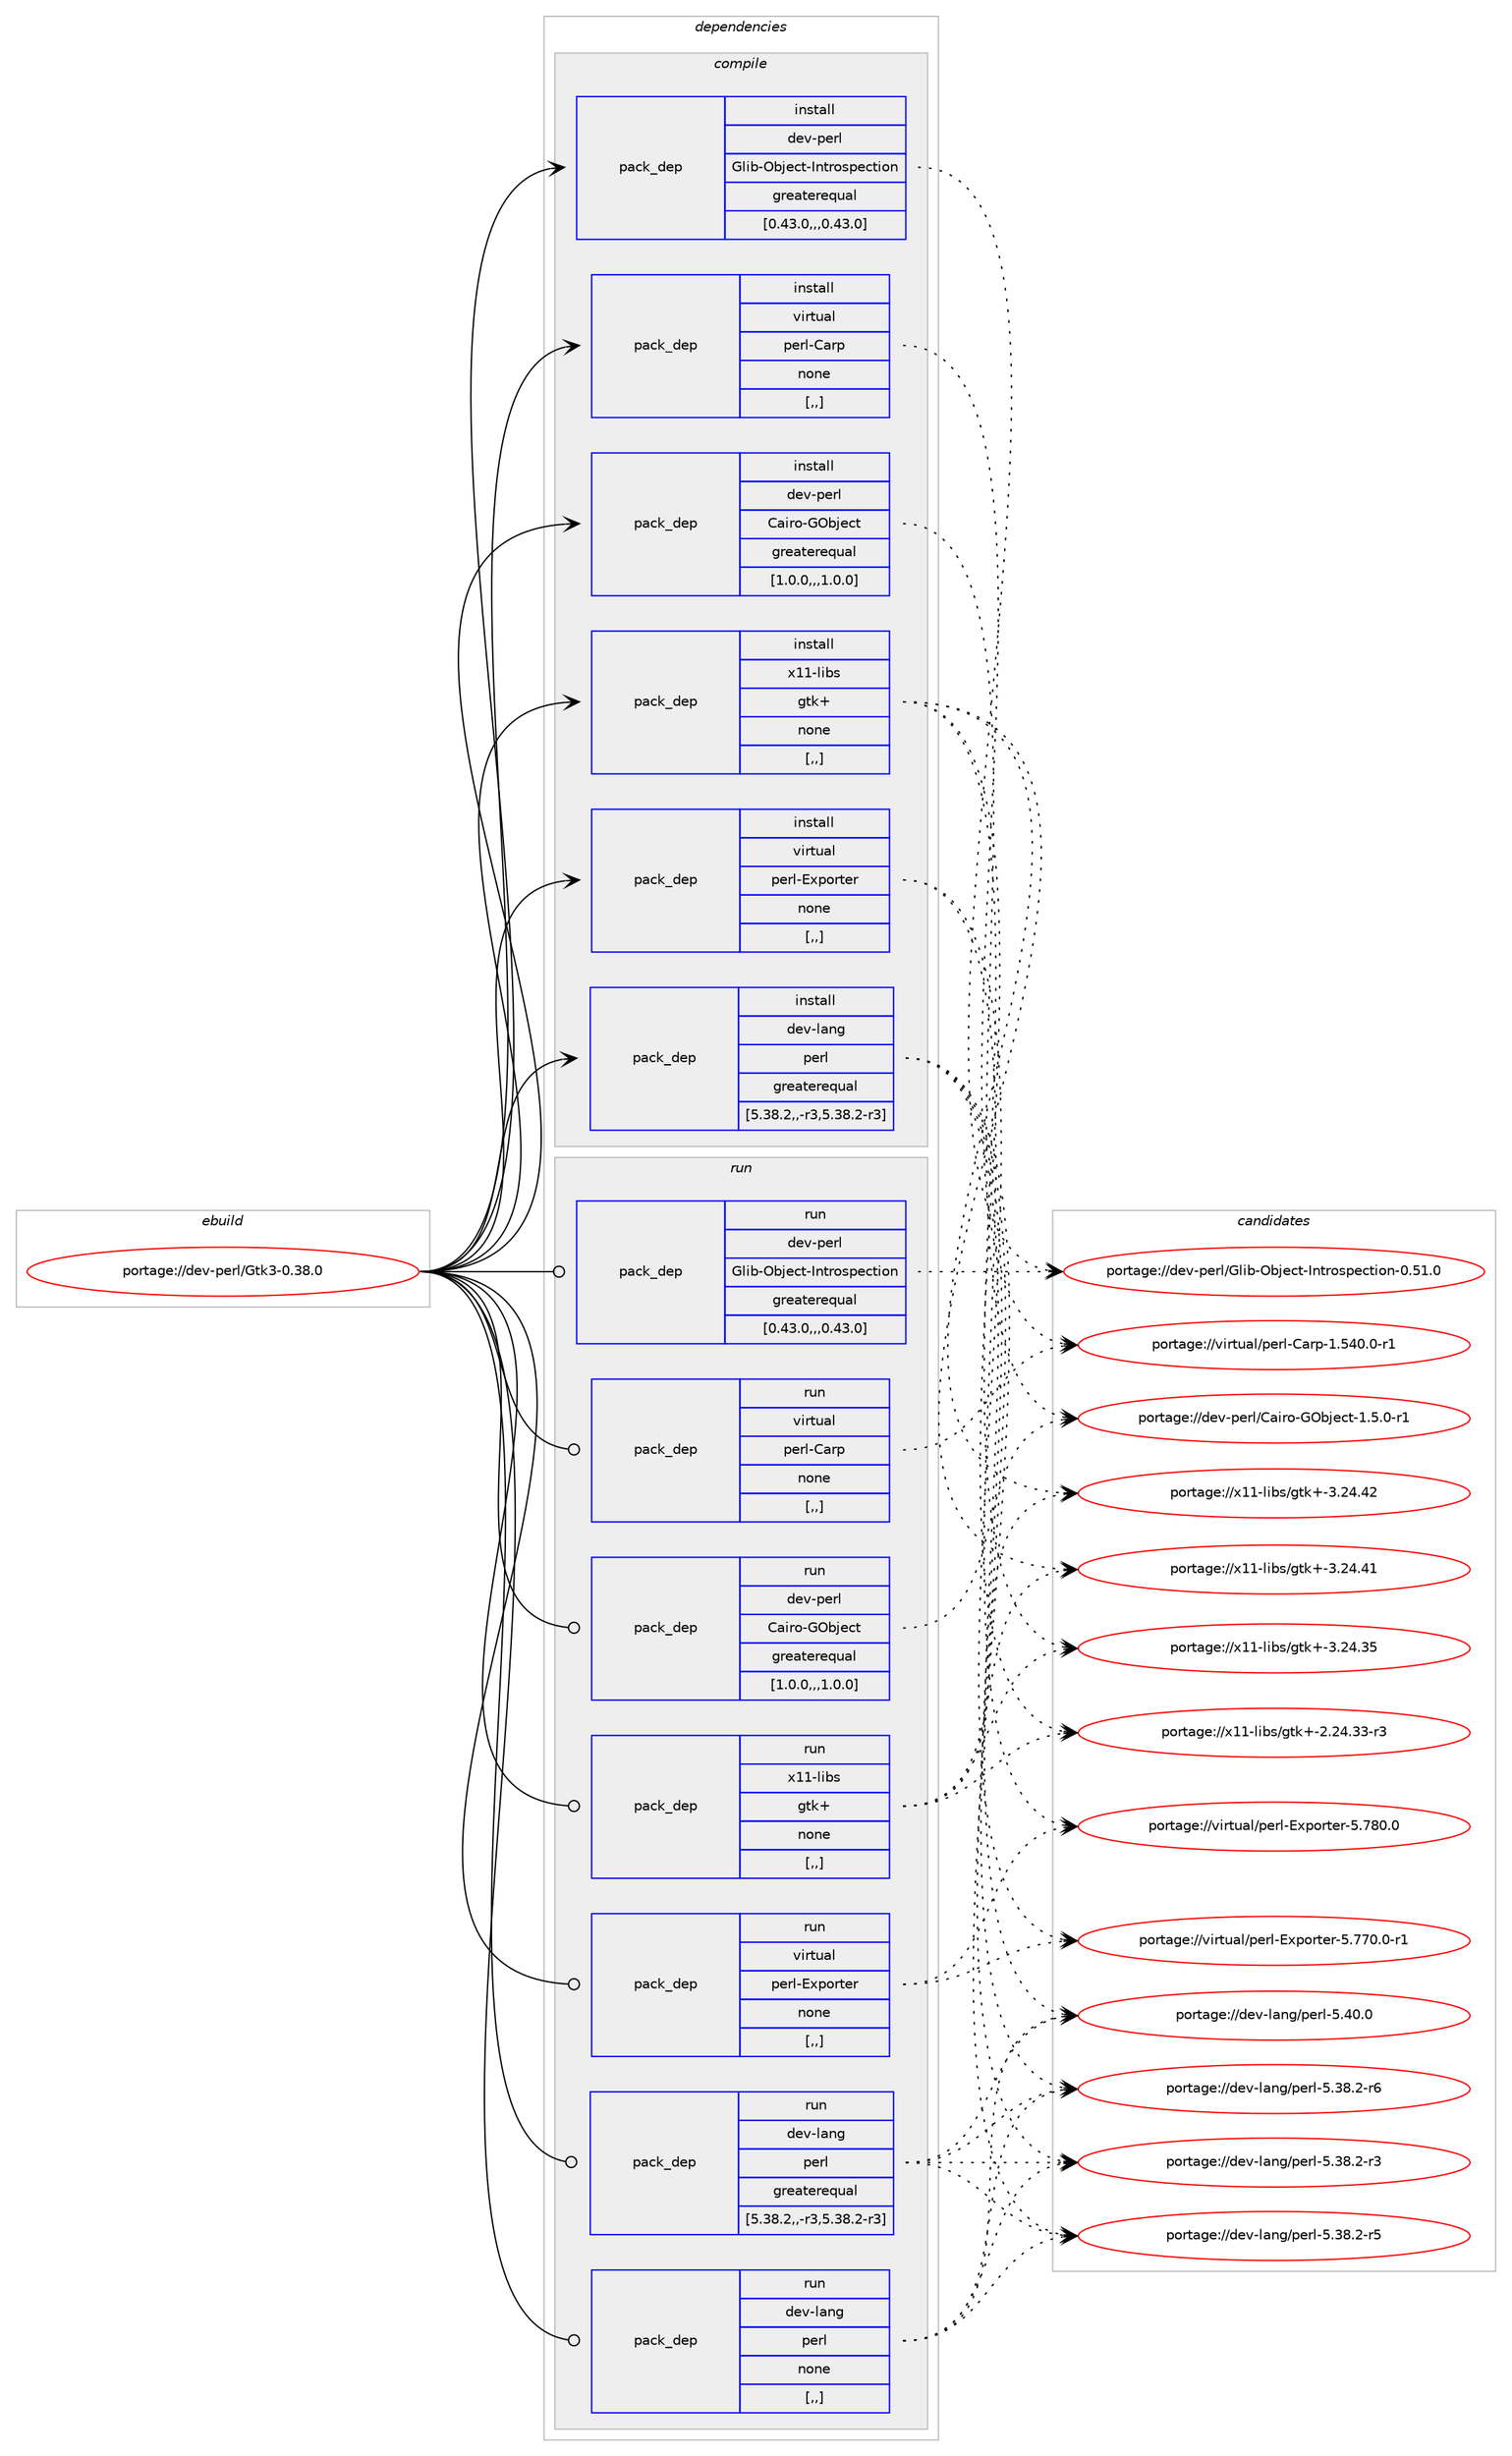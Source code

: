 digraph prolog {

# *************
# Graph options
# *************

newrank=true;
concentrate=true;
compound=true;
graph [rankdir=LR,fontname=Helvetica,fontsize=10,ranksep=1.5];#, ranksep=2.5, nodesep=0.2];
edge  [arrowhead=vee];
node  [fontname=Helvetica,fontsize=10];

# **********
# The ebuild
# **********

subgraph cluster_leftcol {
color=gray;
label=<<i>ebuild</i>>;
id [label="portage://dev-perl/Gtk3-0.38.0", color=red, width=4, href="../dev-perl/Gtk3-0.38.0.svg"];
}

# ****************
# The dependencies
# ****************

subgraph cluster_midcol {
color=gray;
label=<<i>dependencies</i>>;
subgraph cluster_compile {
fillcolor="#eeeeee";
style=filled;
label=<<i>compile</i>>;
subgraph pack100168 {
dependency131293 [label=<<TABLE BORDER="0" CELLBORDER="1" CELLSPACING="0" CELLPADDING="4" WIDTH="220"><TR><TD ROWSPAN="6" CELLPADDING="30">pack_dep</TD></TR><TR><TD WIDTH="110">install</TD></TR><TR><TD>dev-lang</TD></TR><TR><TD>perl</TD></TR><TR><TD>greaterequal</TD></TR><TR><TD>[5.38.2,,-r3,5.38.2-r3]</TD></TR></TABLE>>, shape=none, color=blue];
}
id:e -> dependency131293:w [weight=20,style="solid",arrowhead="vee"];
subgraph pack100169 {
dependency131294 [label=<<TABLE BORDER="0" CELLBORDER="1" CELLSPACING="0" CELLPADDING="4" WIDTH="220"><TR><TD ROWSPAN="6" CELLPADDING="30">pack_dep</TD></TR><TR><TD WIDTH="110">install</TD></TR><TR><TD>dev-perl</TD></TR><TR><TD>Cairo-GObject</TD></TR><TR><TD>greaterequal</TD></TR><TR><TD>[1.0.0,,,1.0.0]</TD></TR></TABLE>>, shape=none, color=blue];
}
id:e -> dependency131294:w [weight=20,style="solid",arrowhead="vee"];
subgraph pack100170 {
dependency131295 [label=<<TABLE BORDER="0" CELLBORDER="1" CELLSPACING="0" CELLPADDING="4" WIDTH="220"><TR><TD ROWSPAN="6" CELLPADDING="30">pack_dep</TD></TR><TR><TD WIDTH="110">install</TD></TR><TR><TD>dev-perl</TD></TR><TR><TD>Glib-Object-Introspection</TD></TR><TR><TD>greaterequal</TD></TR><TR><TD>[0.43.0,,,0.43.0]</TD></TR></TABLE>>, shape=none, color=blue];
}
id:e -> dependency131295:w [weight=20,style="solid",arrowhead="vee"];
subgraph pack100171 {
dependency131296 [label=<<TABLE BORDER="0" CELLBORDER="1" CELLSPACING="0" CELLPADDING="4" WIDTH="220"><TR><TD ROWSPAN="6" CELLPADDING="30">pack_dep</TD></TR><TR><TD WIDTH="110">install</TD></TR><TR><TD>virtual</TD></TR><TR><TD>perl-Carp</TD></TR><TR><TD>none</TD></TR><TR><TD>[,,]</TD></TR></TABLE>>, shape=none, color=blue];
}
id:e -> dependency131296:w [weight=20,style="solid",arrowhead="vee"];
subgraph pack100172 {
dependency131297 [label=<<TABLE BORDER="0" CELLBORDER="1" CELLSPACING="0" CELLPADDING="4" WIDTH="220"><TR><TD ROWSPAN="6" CELLPADDING="30">pack_dep</TD></TR><TR><TD WIDTH="110">install</TD></TR><TR><TD>virtual</TD></TR><TR><TD>perl-Exporter</TD></TR><TR><TD>none</TD></TR><TR><TD>[,,]</TD></TR></TABLE>>, shape=none, color=blue];
}
id:e -> dependency131297:w [weight=20,style="solid",arrowhead="vee"];
subgraph pack100173 {
dependency131298 [label=<<TABLE BORDER="0" CELLBORDER="1" CELLSPACING="0" CELLPADDING="4" WIDTH="220"><TR><TD ROWSPAN="6" CELLPADDING="30">pack_dep</TD></TR><TR><TD WIDTH="110">install</TD></TR><TR><TD>x11-libs</TD></TR><TR><TD>gtk+</TD></TR><TR><TD>none</TD></TR><TR><TD>[,,]</TD></TR></TABLE>>, shape=none, color=blue];
}
id:e -> dependency131298:w [weight=20,style="solid",arrowhead="vee"];
}
subgraph cluster_compileandrun {
fillcolor="#eeeeee";
style=filled;
label=<<i>compile and run</i>>;
}
subgraph cluster_run {
fillcolor="#eeeeee";
style=filled;
label=<<i>run</i>>;
subgraph pack100174 {
dependency131299 [label=<<TABLE BORDER="0" CELLBORDER="1" CELLSPACING="0" CELLPADDING="4" WIDTH="220"><TR><TD ROWSPAN="6" CELLPADDING="30">pack_dep</TD></TR><TR><TD WIDTH="110">run</TD></TR><TR><TD>dev-lang</TD></TR><TR><TD>perl</TD></TR><TR><TD>greaterequal</TD></TR><TR><TD>[5.38.2,,-r3,5.38.2-r3]</TD></TR></TABLE>>, shape=none, color=blue];
}
id:e -> dependency131299:w [weight=20,style="solid",arrowhead="odot"];
subgraph pack100175 {
dependency131300 [label=<<TABLE BORDER="0" CELLBORDER="1" CELLSPACING="0" CELLPADDING="4" WIDTH="220"><TR><TD ROWSPAN="6" CELLPADDING="30">pack_dep</TD></TR><TR><TD WIDTH="110">run</TD></TR><TR><TD>dev-lang</TD></TR><TR><TD>perl</TD></TR><TR><TD>none</TD></TR><TR><TD>[,,]</TD></TR></TABLE>>, shape=none, color=blue];
}
id:e -> dependency131300:w [weight=20,style="solid",arrowhead="odot"];
subgraph pack100176 {
dependency131301 [label=<<TABLE BORDER="0" CELLBORDER="1" CELLSPACING="0" CELLPADDING="4" WIDTH="220"><TR><TD ROWSPAN="6" CELLPADDING="30">pack_dep</TD></TR><TR><TD WIDTH="110">run</TD></TR><TR><TD>dev-perl</TD></TR><TR><TD>Cairo-GObject</TD></TR><TR><TD>greaterequal</TD></TR><TR><TD>[1.0.0,,,1.0.0]</TD></TR></TABLE>>, shape=none, color=blue];
}
id:e -> dependency131301:w [weight=20,style="solid",arrowhead="odot"];
subgraph pack100177 {
dependency131302 [label=<<TABLE BORDER="0" CELLBORDER="1" CELLSPACING="0" CELLPADDING="4" WIDTH="220"><TR><TD ROWSPAN="6" CELLPADDING="30">pack_dep</TD></TR><TR><TD WIDTH="110">run</TD></TR><TR><TD>dev-perl</TD></TR><TR><TD>Glib-Object-Introspection</TD></TR><TR><TD>greaterequal</TD></TR><TR><TD>[0.43.0,,,0.43.0]</TD></TR></TABLE>>, shape=none, color=blue];
}
id:e -> dependency131302:w [weight=20,style="solid",arrowhead="odot"];
subgraph pack100178 {
dependency131303 [label=<<TABLE BORDER="0" CELLBORDER="1" CELLSPACING="0" CELLPADDING="4" WIDTH="220"><TR><TD ROWSPAN="6" CELLPADDING="30">pack_dep</TD></TR><TR><TD WIDTH="110">run</TD></TR><TR><TD>virtual</TD></TR><TR><TD>perl-Carp</TD></TR><TR><TD>none</TD></TR><TR><TD>[,,]</TD></TR></TABLE>>, shape=none, color=blue];
}
id:e -> dependency131303:w [weight=20,style="solid",arrowhead="odot"];
subgraph pack100179 {
dependency131304 [label=<<TABLE BORDER="0" CELLBORDER="1" CELLSPACING="0" CELLPADDING="4" WIDTH="220"><TR><TD ROWSPAN="6" CELLPADDING="30">pack_dep</TD></TR><TR><TD WIDTH="110">run</TD></TR><TR><TD>virtual</TD></TR><TR><TD>perl-Exporter</TD></TR><TR><TD>none</TD></TR><TR><TD>[,,]</TD></TR></TABLE>>, shape=none, color=blue];
}
id:e -> dependency131304:w [weight=20,style="solid",arrowhead="odot"];
subgraph pack100180 {
dependency131305 [label=<<TABLE BORDER="0" CELLBORDER="1" CELLSPACING="0" CELLPADDING="4" WIDTH="220"><TR><TD ROWSPAN="6" CELLPADDING="30">pack_dep</TD></TR><TR><TD WIDTH="110">run</TD></TR><TR><TD>x11-libs</TD></TR><TR><TD>gtk+</TD></TR><TR><TD>none</TD></TR><TR><TD>[,,]</TD></TR></TABLE>>, shape=none, color=blue];
}
id:e -> dependency131305:w [weight=20,style="solid",arrowhead="odot"];
}
}

# **************
# The candidates
# **************

subgraph cluster_choices {
rank=same;
color=gray;
label=<<i>candidates</i>>;

subgraph choice100168 {
color=black;
nodesep=1;
choice10010111845108971101034711210111410845534652484648 [label="portage://dev-lang/perl-5.40.0", color=red, width=4,href="../dev-lang/perl-5.40.0.svg"];
choice100101118451089711010347112101114108455346515646504511454 [label="portage://dev-lang/perl-5.38.2-r6", color=red, width=4,href="../dev-lang/perl-5.38.2-r6.svg"];
choice100101118451089711010347112101114108455346515646504511453 [label="portage://dev-lang/perl-5.38.2-r5", color=red, width=4,href="../dev-lang/perl-5.38.2-r5.svg"];
choice100101118451089711010347112101114108455346515646504511451 [label="portage://dev-lang/perl-5.38.2-r3", color=red, width=4,href="../dev-lang/perl-5.38.2-r3.svg"];
dependency131293:e -> choice10010111845108971101034711210111410845534652484648:w [style=dotted,weight="100"];
dependency131293:e -> choice100101118451089711010347112101114108455346515646504511454:w [style=dotted,weight="100"];
dependency131293:e -> choice100101118451089711010347112101114108455346515646504511453:w [style=dotted,weight="100"];
dependency131293:e -> choice100101118451089711010347112101114108455346515646504511451:w [style=dotted,weight="100"];
}
subgraph choice100169 {
color=black;
nodesep=1;
choice1001011184511210111410847679710511411145717998106101991164549465346484511449 [label="portage://dev-perl/Cairo-GObject-1.5.0-r1", color=red, width=4,href="../dev-perl/Cairo-GObject-1.5.0-r1.svg"];
dependency131294:e -> choice1001011184511210111410847679710511411145717998106101991164549465346484511449:w [style=dotted,weight="100"];
}
subgraph choice100170 {
color=black;
nodesep=1;
choice100101118451121011141084771108105984579981061019911645731101161141111151121019911610511111045484653494648 [label="portage://dev-perl/Glib-Object-Introspection-0.51.0", color=red, width=4,href="../dev-perl/Glib-Object-Introspection-0.51.0.svg"];
dependency131295:e -> choice100101118451121011141084771108105984579981061019911645731101161141111151121019911610511111045484653494648:w [style=dotted,weight="100"];
}
subgraph choice100171 {
color=black;
nodesep=1;
choice118105114116117971084711210111410845679711411245494653524846484511449 [label="portage://virtual/perl-Carp-1.540.0-r1", color=red, width=4,href="../virtual/perl-Carp-1.540.0-r1.svg"];
dependency131296:e -> choice118105114116117971084711210111410845679711411245494653524846484511449:w [style=dotted,weight="100"];
}
subgraph choice100172 {
color=black;
nodesep=1;
choice118105114116117971084711210111410845691201121111141161011144553465556484648 [label="portage://virtual/perl-Exporter-5.780.0", color=red, width=4,href="../virtual/perl-Exporter-5.780.0.svg"];
choice1181051141161179710847112101114108456912011211111411610111445534655554846484511449 [label="portage://virtual/perl-Exporter-5.770.0-r1", color=red, width=4,href="../virtual/perl-Exporter-5.770.0-r1.svg"];
dependency131297:e -> choice118105114116117971084711210111410845691201121111141161011144553465556484648:w [style=dotted,weight="100"];
dependency131297:e -> choice1181051141161179710847112101114108456912011211111411610111445534655554846484511449:w [style=dotted,weight="100"];
}
subgraph choice100173 {
color=black;
nodesep=1;
choice1204949451081059811547103116107434551465052465250 [label="portage://x11-libs/gtk+-3.24.42", color=red, width=4,href="../x11-libs/gtk+-3.24.42.svg"];
choice1204949451081059811547103116107434551465052465249 [label="portage://x11-libs/gtk+-3.24.41", color=red, width=4,href="../x11-libs/gtk+-3.24.41.svg"];
choice1204949451081059811547103116107434551465052465153 [label="portage://x11-libs/gtk+-3.24.35", color=red, width=4,href="../x11-libs/gtk+-3.24.35.svg"];
choice12049494510810598115471031161074345504650524651514511451 [label="portage://x11-libs/gtk+-2.24.33-r3", color=red, width=4,href="../x11-libs/gtk+-2.24.33-r3.svg"];
dependency131298:e -> choice1204949451081059811547103116107434551465052465250:w [style=dotted,weight="100"];
dependency131298:e -> choice1204949451081059811547103116107434551465052465249:w [style=dotted,weight="100"];
dependency131298:e -> choice1204949451081059811547103116107434551465052465153:w [style=dotted,weight="100"];
dependency131298:e -> choice12049494510810598115471031161074345504650524651514511451:w [style=dotted,weight="100"];
}
subgraph choice100174 {
color=black;
nodesep=1;
choice10010111845108971101034711210111410845534652484648 [label="portage://dev-lang/perl-5.40.0", color=red, width=4,href="../dev-lang/perl-5.40.0.svg"];
choice100101118451089711010347112101114108455346515646504511454 [label="portage://dev-lang/perl-5.38.2-r6", color=red, width=4,href="../dev-lang/perl-5.38.2-r6.svg"];
choice100101118451089711010347112101114108455346515646504511453 [label="portage://dev-lang/perl-5.38.2-r5", color=red, width=4,href="../dev-lang/perl-5.38.2-r5.svg"];
choice100101118451089711010347112101114108455346515646504511451 [label="portage://dev-lang/perl-5.38.2-r3", color=red, width=4,href="../dev-lang/perl-5.38.2-r3.svg"];
dependency131299:e -> choice10010111845108971101034711210111410845534652484648:w [style=dotted,weight="100"];
dependency131299:e -> choice100101118451089711010347112101114108455346515646504511454:w [style=dotted,weight="100"];
dependency131299:e -> choice100101118451089711010347112101114108455346515646504511453:w [style=dotted,weight="100"];
dependency131299:e -> choice100101118451089711010347112101114108455346515646504511451:w [style=dotted,weight="100"];
}
subgraph choice100175 {
color=black;
nodesep=1;
choice10010111845108971101034711210111410845534652484648 [label="portage://dev-lang/perl-5.40.0", color=red, width=4,href="../dev-lang/perl-5.40.0.svg"];
choice100101118451089711010347112101114108455346515646504511454 [label="portage://dev-lang/perl-5.38.2-r6", color=red, width=4,href="../dev-lang/perl-5.38.2-r6.svg"];
choice100101118451089711010347112101114108455346515646504511453 [label="portage://dev-lang/perl-5.38.2-r5", color=red, width=4,href="../dev-lang/perl-5.38.2-r5.svg"];
choice100101118451089711010347112101114108455346515646504511451 [label="portage://dev-lang/perl-5.38.2-r3", color=red, width=4,href="../dev-lang/perl-5.38.2-r3.svg"];
dependency131300:e -> choice10010111845108971101034711210111410845534652484648:w [style=dotted,weight="100"];
dependency131300:e -> choice100101118451089711010347112101114108455346515646504511454:w [style=dotted,weight="100"];
dependency131300:e -> choice100101118451089711010347112101114108455346515646504511453:w [style=dotted,weight="100"];
dependency131300:e -> choice100101118451089711010347112101114108455346515646504511451:w [style=dotted,weight="100"];
}
subgraph choice100176 {
color=black;
nodesep=1;
choice1001011184511210111410847679710511411145717998106101991164549465346484511449 [label="portage://dev-perl/Cairo-GObject-1.5.0-r1", color=red, width=4,href="../dev-perl/Cairo-GObject-1.5.0-r1.svg"];
dependency131301:e -> choice1001011184511210111410847679710511411145717998106101991164549465346484511449:w [style=dotted,weight="100"];
}
subgraph choice100177 {
color=black;
nodesep=1;
choice100101118451121011141084771108105984579981061019911645731101161141111151121019911610511111045484653494648 [label="portage://dev-perl/Glib-Object-Introspection-0.51.0", color=red, width=4,href="../dev-perl/Glib-Object-Introspection-0.51.0.svg"];
dependency131302:e -> choice100101118451121011141084771108105984579981061019911645731101161141111151121019911610511111045484653494648:w [style=dotted,weight="100"];
}
subgraph choice100178 {
color=black;
nodesep=1;
choice118105114116117971084711210111410845679711411245494653524846484511449 [label="portage://virtual/perl-Carp-1.540.0-r1", color=red, width=4,href="../virtual/perl-Carp-1.540.0-r1.svg"];
dependency131303:e -> choice118105114116117971084711210111410845679711411245494653524846484511449:w [style=dotted,weight="100"];
}
subgraph choice100179 {
color=black;
nodesep=1;
choice118105114116117971084711210111410845691201121111141161011144553465556484648 [label="portage://virtual/perl-Exporter-5.780.0", color=red, width=4,href="../virtual/perl-Exporter-5.780.0.svg"];
choice1181051141161179710847112101114108456912011211111411610111445534655554846484511449 [label="portage://virtual/perl-Exporter-5.770.0-r1", color=red, width=4,href="../virtual/perl-Exporter-5.770.0-r1.svg"];
dependency131304:e -> choice118105114116117971084711210111410845691201121111141161011144553465556484648:w [style=dotted,weight="100"];
dependency131304:e -> choice1181051141161179710847112101114108456912011211111411610111445534655554846484511449:w [style=dotted,weight="100"];
}
subgraph choice100180 {
color=black;
nodesep=1;
choice1204949451081059811547103116107434551465052465250 [label="portage://x11-libs/gtk+-3.24.42", color=red, width=4,href="../x11-libs/gtk+-3.24.42.svg"];
choice1204949451081059811547103116107434551465052465249 [label="portage://x11-libs/gtk+-3.24.41", color=red, width=4,href="../x11-libs/gtk+-3.24.41.svg"];
choice1204949451081059811547103116107434551465052465153 [label="portage://x11-libs/gtk+-3.24.35", color=red, width=4,href="../x11-libs/gtk+-3.24.35.svg"];
choice12049494510810598115471031161074345504650524651514511451 [label="portage://x11-libs/gtk+-2.24.33-r3", color=red, width=4,href="../x11-libs/gtk+-2.24.33-r3.svg"];
dependency131305:e -> choice1204949451081059811547103116107434551465052465250:w [style=dotted,weight="100"];
dependency131305:e -> choice1204949451081059811547103116107434551465052465249:w [style=dotted,weight="100"];
dependency131305:e -> choice1204949451081059811547103116107434551465052465153:w [style=dotted,weight="100"];
dependency131305:e -> choice12049494510810598115471031161074345504650524651514511451:w [style=dotted,weight="100"];
}
}

}
